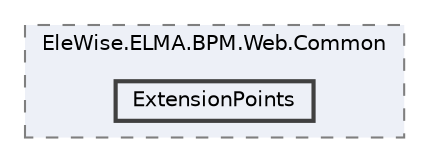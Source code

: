 digraph "Web/Modules/EleWise.ELMA.BPM.Web.Common/ExtensionPoints"
{
 // LATEX_PDF_SIZE
  bgcolor="transparent";
  edge [fontname=Helvetica,fontsize=10,labelfontname=Helvetica,labelfontsize=10];
  node [fontname=Helvetica,fontsize=10,shape=box,height=0.2,width=0.4];
  compound=true
  subgraph clusterdir_2cb3cc25f1142b1a2df578b41de53a41 {
    graph [ bgcolor="#edf0f7", pencolor="grey50", label="EleWise.ELMA.BPM.Web.Common", fontname=Helvetica,fontsize=10 style="filled,dashed", URL="dir_2cb3cc25f1142b1a2df578b41de53a41.html",tooltip=""]
  dir_a6b3c9f53ac261976c092754d1eae045 [label="ExtensionPoints", fillcolor="#edf0f7", color="grey25", style="filled,bold", URL="dir_a6b3c9f53ac261976c092754d1eae045.html",tooltip=""];
  }
}
